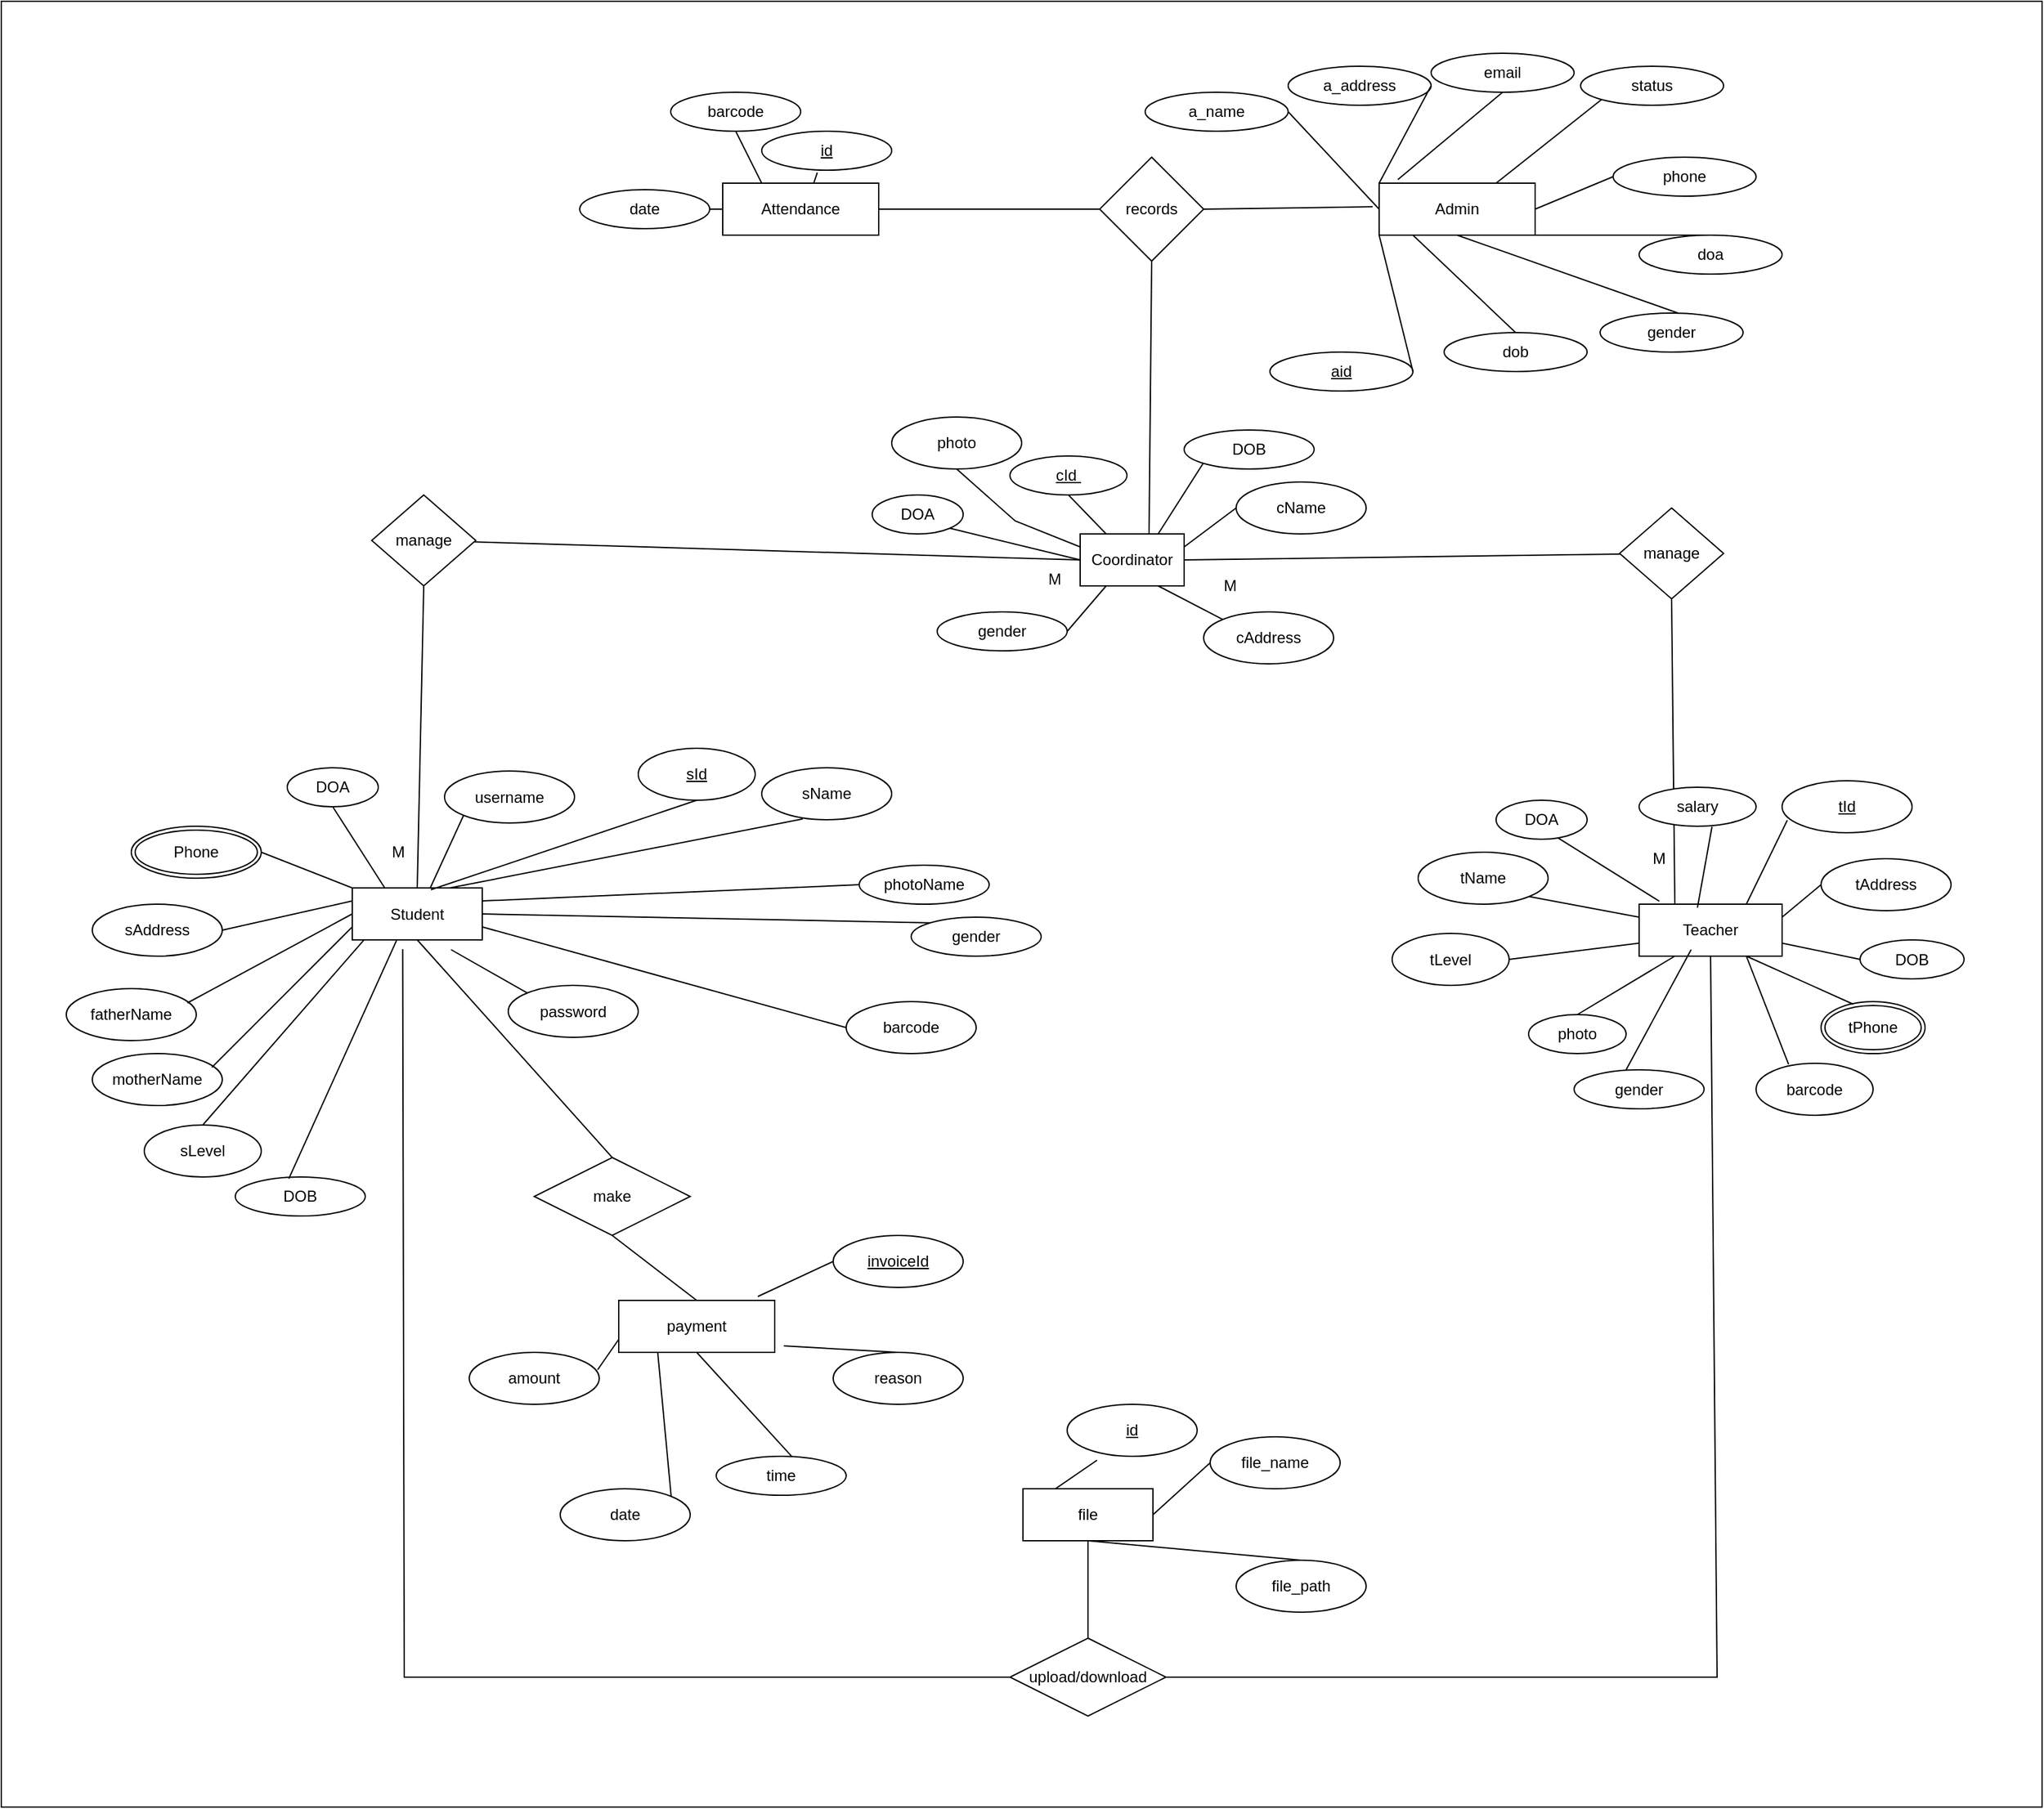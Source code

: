 <mxfile version="21.5.2" type="github">
  <diagram name="Page-1" id="hAlJngUBa7kM_mFyclKJ">
    <mxGraphModel dx="4786" dy="2321" grid="1" gridSize="10" guides="1" tooltips="1" connect="1" arrows="1" fold="1" page="1" pageScale="1" pageWidth="1100" pageHeight="850" background="none" math="0" shadow="0">
      <root>
        <mxCell id="0" />
        <mxCell id="1" parent="0" />
        <mxCell id="VUSYCjMPmjfd8Lv4AJKV-1" value="" style="rounded=0;whiteSpace=wrap;html=1;" vertex="1" parent="1">
          <mxGeometry x="-500" y="-610" width="1570" height="1390" as="geometry" />
        </mxCell>
        <mxCell id="o7_JFFVW9iKN1w1vzZS_-1" value="Student" style="whiteSpace=wrap;html=1;align=center;" parent="1" vertex="1">
          <mxGeometry x="-230" y="72.5" width="100" height="40" as="geometry" />
        </mxCell>
        <mxCell id="o7_JFFVW9iKN1w1vzZS_-2" value="Teacher" style="whiteSpace=wrap;html=1;align=center;" parent="1" vertex="1">
          <mxGeometry x="760" y="85" width="110" height="40" as="geometry" />
        </mxCell>
        <mxCell id="o7_JFFVW9iKN1w1vzZS_-4" value="sId&lt;br&gt;" style="ellipse;whiteSpace=wrap;html=1;align=center;fontStyle=4;" parent="1" vertex="1">
          <mxGeometry x="-10" y="-35" width="90" height="40" as="geometry" />
        </mxCell>
        <mxCell id="o7_JFFVW9iKN1w1vzZS_-5" value="sName&lt;br&gt;" style="ellipse;whiteSpace=wrap;html=1;align=center;" parent="1" vertex="1">
          <mxGeometry x="85" y="-20" width="100" height="40" as="geometry" />
        </mxCell>
        <mxCell id="o7_JFFVW9iKN1w1vzZS_-6" value="tId&lt;br&gt;" style="ellipse;whiteSpace=wrap;html=1;align=center;fontStyle=4;" parent="1" vertex="1">
          <mxGeometry x="870" y="-10" width="100" height="40" as="geometry" />
        </mxCell>
        <mxCell id="gUFp7VbEcEFtTq1YbiBC-1" value="tName&lt;br&gt;" style="ellipse;whiteSpace=wrap;html=1;align=center;" parent="1" vertex="1">
          <mxGeometry x="590" y="45" width="100" height="40" as="geometry" />
        </mxCell>
        <mxCell id="gUFp7VbEcEFtTq1YbiBC-4" value="Phone&lt;br&gt;" style="ellipse;shape=doubleEllipse;margin=3;whiteSpace=wrap;html=1;align=center;" parent="1" vertex="1">
          <mxGeometry x="-400" y="25" width="100" height="40" as="geometry" />
        </mxCell>
        <mxCell id="gUFp7VbEcEFtTq1YbiBC-5" value="tPhone&lt;br&gt;" style="ellipse;shape=doubleEllipse;margin=3;whiteSpace=wrap;html=1;align=center;" parent="1" vertex="1">
          <mxGeometry x="900" y="160" width="80" height="40" as="geometry" />
        </mxCell>
        <mxCell id="gUFp7VbEcEFtTq1YbiBC-6" value="motherName&lt;br&gt;" style="ellipse;whiteSpace=wrap;html=1;align=center;" parent="1" vertex="1">
          <mxGeometry x="-430" y="200" width="100" height="40" as="geometry" />
        </mxCell>
        <mxCell id="gUFp7VbEcEFtTq1YbiBC-7" value="fatherName&lt;br&gt;" style="ellipse;whiteSpace=wrap;html=1;align=center;" parent="1" vertex="1">
          <mxGeometry x="-450" y="150" width="100" height="40" as="geometry" />
        </mxCell>
        <mxCell id="gUFp7VbEcEFtTq1YbiBC-8" value="DOB&lt;br&gt;" style="ellipse;whiteSpace=wrap;html=1;align=center;" parent="1" vertex="1">
          <mxGeometry x="-320" y="295" width="100" height="30" as="geometry" />
        </mxCell>
        <mxCell id="gUFp7VbEcEFtTq1YbiBC-9" value="gender&lt;br&gt;" style="ellipse;whiteSpace=wrap;html=1;align=center;" parent="1" vertex="1">
          <mxGeometry x="200" y="95" width="100" height="30" as="geometry" />
        </mxCell>
        <mxCell id="gUFp7VbEcEFtTq1YbiBC-10" value="photoName&lt;br&gt;" style="ellipse;whiteSpace=wrap;html=1;align=center;" parent="1" vertex="1">
          <mxGeometry x="160" y="55" width="100" height="30" as="geometry" />
        </mxCell>
        <mxCell id="gUFp7VbEcEFtTq1YbiBC-11" value="photo" style="ellipse;whiteSpace=wrap;html=1;align=center;" parent="1" vertex="1">
          <mxGeometry x="675" y="170" width="75" height="30" as="geometry" />
        </mxCell>
        <mxCell id="MCZeEbuH2kYDmaIEnr_8-6" value="" style="endArrow=none;html=1;rounded=0;entryX=0.316;entryY=0.985;entryDx=0;entryDy=0;entryPerimeter=0;exitX=0.75;exitY=0;exitDx=0;exitDy=0;" parent="1" source="o7_JFFVW9iKN1w1vzZS_-1" target="o7_JFFVW9iKN1w1vzZS_-5" edge="1">
          <mxGeometry width="50" height="50" relative="1" as="geometry">
            <mxPoint x="110" y="90" as="sourcePoint" />
            <mxPoint x="160" y="40" as="targetPoint" />
          </mxGeometry>
        </mxCell>
        <mxCell id="MCZeEbuH2kYDmaIEnr_8-7" value="" style="endArrow=none;html=1;rounded=0;entryX=0.5;entryY=1;entryDx=0;entryDy=0;exitX=0.605;exitY=0.035;exitDx=0;exitDy=0;exitPerimeter=0;" parent="1" source="o7_JFFVW9iKN1w1vzZS_-1" target="o7_JFFVW9iKN1w1vzZS_-4" edge="1">
          <mxGeometry width="50" height="50" relative="1" as="geometry">
            <mxPoint x="90" y="90" as="sourcePoint" />
            <mxPoint x="140" y="40" as="targetPoint" />
          </mxGeometry>
        </mxCell>
        <mxCell id="MCZeEbuH2kYDmaIEnr_8-8" value="" style="endArrow=none;html=1;rounded=0;exitX=0;exitY=0.5;exitDx=0;exitDy=0;entryX=1;entryY=0.25;entryDx=0;entryDy=0;" parent="1" source="gUFp7VbEcEFtTq1YbiBC-10" target="o7_JFFVW9iKN1w1vzZS_-1" edge="1">
          <mxGeometry width="50" height="50" relative="1" as="geometry">
            <mxPoint x="50" y="180" as="sourcePoint" />
            <mxPoint x="100" y="130" as="targetPoint" />
          </mxGeometry>
        </mxCell>
        <mxCell id="MCZeEbuH2kYDmaIEnr_8-9" value="" style="endArrow=none;html=1;rounded=0;entryX=1;entryY=0.5;entryDx=0;entryDy=0;exitX=0;exitY=0;exitDx=0;exitDy=0;" parent="1" source="gUFp7VbEcEFtTq1YbiBC-9" target="o7_JFFVW9iKN1w1vzZS_-1" edge="1">
          <mxGeometry width="50" height="50" relative="1" as="geometry">
            <mxPoint x="90" y="210" as="sourcePoint" />
            <mxPoint x="140" y="160" as="targetPoint" />
          </mxGeometry>
        </mxCell>
        <mxCell id="MCZeEbuH2kYDmaIEnr_8-12" value="" style="endArrow=none;html=1;rounded=0;entryX=0.34;entryY=1.015;entryDx=0;entryDy=0;entryPerimeter=0;exitX=0.412;exitY=0.043;exitDx=0;exitDy=0;exitPerimeter=0;" parent="1" source="gUFp7VbEcEFtTq1YbiBC-8" target="o7_JFFVW9iKN1w1vzZS_-1" edge="1">
          <mxGeometry width="50" height="50" relative="1" as="geometry">
            <mxPoint y="190" as="sourcePoint" />
            <mxPoint x="50" y="140" as="targetPoint" />
          </mxGeometry>
        </mxCell>
        <mxCell id="MCZeEbuH2kYDmaIEnr_8-13" value="" style="endArrow=none;html=1;rounded=0;exitX=0.92;exitY=0.265;exitDx=0;exitDy=0;exitPerimeter=0;entryX=0;entryY=0.75;entryDx=0;entryDy=0;" parent="1" source="gUFp7VbEcEFtTq1YbiBC-6" target="o7_JFFVW9iKN1w1vzZS_-1" edge="1">
          <mxGeometry width="50" height="50" relative="1" as="geometry">
            <mxPoint y="160" as="sourcePoint" />
            <mxPoint x="50" y="110" as="targetPoint" />
          </mxGeometry>
        </mxCell>
        <mxCell id="MCZeEbuH2kYDmaIEnr_8-14" value="" style="endArrow=none;html=1;rounded=0;exitX=0.932;exitY=0.275;exitDx=0;exitDy=0;exitPerimeter=0;entryX=0;entryY=0.5;entryDx=0;entryDy=0;" parent="1" source="gUFp7VbEcEFtTq1YbiBC-7" target="o7_JFFVW9iKN1w1vzZS_-1" edge="1">
          <mxGeometry width="50" height="50" relative="1" as="geometry">
            <mxPoint x="-10" y="110" as="sourcePoint" />
            <mxPoint x="50" y="100" as="targetPoint" />
          </mxGeometry>
        </mxCell>
        <mxCell id="MCZeEbuH2kYDmaIEnr_8-15" value="" style="endArrow=none;html=1;rounded=0;entryX=0;entryY=0.25;entryDx=0;entryDy=0;exitX=1;exitY=0.5;exitDx=0;exitDy=0;entryPerimeter=0;" parent="1" source="l1WpKVphc8fHuQYczQ_G-2" target="o7_JFFVW9iKN1w1vzZS_-1" edge="1">
          <mxGeometry width="50" height="50" relative="1" as="geometry">
            <mxPoint x="-210" y="105" as="sourcePoint" />
            <mxPoint x="40" as="targetPoint" />
          </mxGeometry>
        </mxCell>
        <mxCell id="MCZeEbuH2kYDmaIEnr_8-16" value="" style="endArrow=none;html=1;rounded=0;exitX=0;exitY=0;exitDx=0;exitDy=0;entryX=1;entryY=0.5;entryDx=0;entryDy=0;" parent="1" source="o7_JFFVW9iKN1w1vzZS_-1" target="gUFp7VbEcEFtTq1YbiBC-4" edge="1">
          <mxGeometry width="50" height="50" relative="1" as="geometry">
            <mxPoint x="-50" y="70" as="sourcePoint" />
            <mxPoint y="20" as="targetPoint" />
          </mxGeometry>
        </mxCell>
        <mxCell id="MCZeEbuH2kYDmaIEnr_8-18" value="DOB&lt;br&gt;" style="ellipse;whiteSpace=wrap;html=1;align=center;" parent="1" vertex="1">
          <mxGeometry x="930" y="112.5" width="80" height="30" as="geometry" />
        </mxCell>
        <mxCell id="MCZeEbuH2kYDmaIEnr_8-19" value="gender&lt;br&gt;" style="ellipse;whiteSpace=wrap;html=1;align=center;" parent="1" vertex="1">
          <mxGeometry x="710" y="212.5" width="100" height="30" as="geometry" />
        </mxCell>
        <mxCell id="MCZeEbuH2kYDmaIEnr_8-20" value="Coordinator" style="whiteSpace=wrap;html=1;align=center;" parent="1" vertex="1">
          <mxGeometry x="330" y="-200" width="80" height="40" as="geometry" />
        </mxCell>
        <mxCell id="MCZeEbuH2kYDmaIEnr_8-21" value="" style="endArrow=none;html=1;rounded=0;startArrow=none;" parent="1" source="MCZeEbuH2kYDmaIEnr_8-23" edge="1">
          <mxGeometry width="50" height="50" relative="1" as="geometry">
            <mxPoint x="90" y="-180" as="sourcePoint" />
            <mxPoint x="330" y="-180" as="targetPoint" />
          </mxGeometry>
        </mxCell>
        <mxCell id="MCZeEbuH2kYDmaIEnr_8-24" value="" style="endArrow=none;html=1;rounded=0;entryX=0.5;entryY=1;entryDx=0;entryDy=0;exitX=0.5;exitY=0;exitDx=0;exitDy=0;" parent="1" source="o7_JFFVW9iKN1w1vzZS_-1" target="MCZeEbuH2kYDmaIEnr_8-23" edge="1">
          <mxGeometry width="50" height="50" relative="1" as="geometry">
            <mxPoint x="70" y="-100" as="sourcePoint" />
            <mxPoint x="90" y="-180" as="targetPoint" />
          </mxGeometry>
        </mxCell>
        <mxCell id="MCZeEbuH2kYDmaIEnr_8-25" value="M" style="text;html=1;align=center;verticalAlign=middle;resizable=0;points=[];autosize=1;strokeColor=none;fillColor=none;" parent="1" vertex="1">
          <mxGeometry x="295" y="-180" width="30" height="30" as="geometry" />
        </mxCell>
        <mxCell id="MCZeEbuH2kYDmaIEnr_8-26" value="M" style="text;html=1;align=center;verticalAlign=middle;resizable=0;points=[];autosize=1;strokeColor=none;fillColor=none;" parent="1" vertex="1">
          <mxGeometry x="-210" y="30" width="30" height="30" as="geometry" />
        </mxCell>
        <mxCell id="MCZeEbuH2kYDmaIEnr_8-23" value="manage" style="rhombus;whiteSpace=wrap;html=1;" parent="1" vertex="1">
          <mxGeometry x="-215" y="-230" width="80" height="70" as="geometry" />
        </mxCell>
        <mxCell id="MCZeEbuH2kYDmaIEnr_8-34" value="" style="endArrow=none;html=1;rounded=0;exitX=0.25;exitY=0;exitDx=0;exitDy=0;entryX=0.5;entryY=1;entryDx=0;entryDy=0;" parent="1" source="o7_JFFVW9iKN1w1vzZS_-2" target="MCZeEbuH2kYDmaIEnr_8-35" edge="1">
          <mxGeometry width="50" height="50" relative="1" as="geometry">
            <mxPoint x="790" y="100" as="sourcePoint" />
            <mxPoint x="670" y="-180" as="targetPoint" />
          </mxGeometry>
        </mxCell>
        <mxCell id="MCZeEbuH2kYDmaIEnr_8-36" value="" style="endArrow=none;html=1;rounded=0;exitX=1;exitY=0.5;exitDx=0;exitDy=0;" parent="1" source="MCZeEbuH2kYDmaIEnr_8-20" target="MCZeEbuH2kYDmaIEnr_8-35" edge="1">
          <mxGeometry width="50" height="50" relative="1" as="geometry">
            <mxPoint x="410" y="-180" as="sourcePoint" />
            <mxPoint x="660" y="-180" as="targetPoint" />
          </mxGeometry>
        </mxCell>
        <mxCell id="MCZeEbuH2kYDmaIEnr_8-35" value="manage" style="rhombus;whiteSpace=wrap;html=1;" parent="1" vertex="1">
          <mxGeometry x="745" y="-220" width="80" height="70" as="geometry" />
        </mxCell>
        <mxCell id="MCZeEbuH2kYDmaIEnr_8-37" value="M" style="text;html=1;align=center;verticalAlign=middle;resizable=0;points=[];autosize=1;strokeColor=none;fillColor=none;" parent="1" vertex="1">
          <mxGeometry x="430" y="-175" width="30" height="30" as="geometry" />
        </mxCell>
        <mxCell id="MCZeEbuH2kYDmaIEnr_8-38" value="M" style="text;html=1;align=center;verticalAlign=middle;resizable=0;points=[];autosize=1;strokeColor=none;fillColor=none;" parent="1" vertex="1">
          <mxGeometry x="760" y="35" width="30" height="30" as="geometry" />
        </mxCell>
        <mxCell id="MCZeEbuH2kYDmaIEnr_8-49" value="DOA&lt;br&gt;" style="ellipse;whiteSpace=wrap;html=1;" parent="1" vertex="1">
          <mxGeometry x="-280" y="-20" width="70" height="30" as="geometry" />
        </mxCell>
        <mxCell id="MCZeEbuH2kYDmaIEnr_8-51" value="DOA&lt;br&gt;" style="ellipse;whiteSpace=wrap;html=1;direction=south;" parent="1" vertex="1">
          <mxGeometry x="650" y="5" width="70" height="30" as="geometry" />
        </mxCell>
        <mxCell id="MCZeEbuH2kYDmaIEnr_8-52" value="salary&lt;br&gt;" style="ellipse;whiteSpace=wrap;html=1;" parent="1" vertex="1">
          <mxGeometry x="760" y="-5" width="90" height="30" as="geometry" />
        </mxCell>
        <mxCell id="MCZeEbuH2kYDmaIEnr_8-58" value="" style="endArrow=none;html=1;rounded=0;exitX=0.25;exitY=0;exitDx=0;exitDy=0;entryX=0.5;entryY=1;entryDx=0;entryDy=0;" parent="1" source="o7_JFFVW9iKN1w1vzZS_-1" target="MCZeEbuH2kYDmaIEnr_8-49" edge="1">
          <mxGeometry width="50" height="50" relative="1" as="geometry">
            <mxPoint y="100" as="sourcePoint" />
            <mxPoint x="50" y="50" as="targetPoint" />
          </mxGeometry>
        </mxCell>
        <mxCell id="MCZeEbuH2kYDmaIEnr_8-59" value="" style="endArrow=none;html=1;rounded=0;exitX=0.142;exitY=-0.056;exitDx=0;exitDy=0;entryX=0.962;entryY=0.324;entryDx=0;entryDy=0;entryPerimeter=0;exitPerimeter=0;" parent="1" source="o7_JFFVW9iKN1w1vzZS_-2" target="MCZeEbuH2kYDmaIEnr_8-51" edge="1">
          <mxGeometry width="50" height="50" relative="1" as="geometry">
            <mxPoint x="620" y="102.5" as="sourcePoint" />
            <mxPoint x="680" y="57.5" as="targetPoint" />
          </mxGeometry>
        </mxCell>
        <mxCell id="MCZeEbuH2kYDmaIEnr_8-60" value="" style="endArrow=none;html=1;rounded=0;entryX=1;entryY=1;entryDx=0;entryDy=0;exitX=0;exitY=0.25;exitDx=0;exitDy=0;" parent="1" source="o7_JFFVW9iKN1w1vzZS_-2" target="gUFp7VbEcEFtTq1YbiBC-1" edge="1">
          <mxGeometry width="50" height="50" relative="1" as="geometry">
            <mxPoint x="740" y="105" as="sourcePoint" />
            <mxPoint x="600" y="92.5" as="targetPoint" />
          </mxGeometry>
        </mxCell>
        <mxCell id="MCZeEbuH2kYDmaIEnr_8-61" value="" style="endArrow=none;html=1;rounded=0;entryX=0.25;entryY=1;entryDx=0;entryDy=0;exitX=0.5;exitY=0;exitDx=0;exitDy=0;" parent="1" source="gUFp7VbEcEFtTq1YbiBC-11" target="o7_JFFVW9iKN1w1vzZS_-2" edge="1">
          <mxGeometry width="50" height="50" relative="1" as="geometry">
            <mxPoint x="660" y="187.5" as="sourcePoint" />
            <mxPoint x="710" y="137.5" as="targetPoint" />
          </mxGeometry>
        </mxCell>
        <mxCell id="MCZeEbuH2kYDmaIEnr_8-62" value="" style="endArrow=none;html=1;rounded=0;exitX=0.4;exitY=0;exitDx=0;exitDy=0;exitPerimeter=0;entryX=0.364;entryY=0.875;entryDx=0;entryDy=0;entryPerimeter=0;" parent="1" source="MCZeEbuH2kYDmaIEnr_8-19" target="o7_JFFVW9iKN1w1vzZS_-2" edge="1">
          <mxGeometry width="50" height="50" relative="1" as="geometry">
            <mxPoint x="670" y="197.5" as="sourcePoint" />
            <mxPoint x="724" y="147.5" as="targetPoint" />
          </mxGeometry>
        </mxCell>
        <mxCell id="MCZeEbuH2kYDmaIEnr_8-63" value="" style="endArrow=none;html=1;rounded=0;exitX=0.31;exitY=0.05;exitDx=0;exitDy=0;exitPerimeter=0;entryX=0.75;entryY=1;entryDx=0;entryDy=0;" parent="1" source="gUFp7VbEcEFtTq1YbiBC-5" target="o7_JFFVW9iKN1w1vzZS_-2" edge="1">
          <mxGeometry width="50" height="50" relative="1" as="geometry">
            <mxPoint x="700" y="197.5" as="sourcePoint" />
            <mxPoint x="750" y="147.5" as="targetPoint" />
          </mxGeometry>
        </mxCell>
        <mxCell id="MCZeEbuH2kYDmaIEnr_8-64" value="" style="endArrow=none;html=1;rounded=0;exitX=0;exitY=0.5;exitDx=0;exitDy=0;entryX=1;entryY=0.75;entryDx=0;entryDy=0;" parent="1" source="MCZeEbuH2kYDmaIEnr_8-18" target="o7_JFFVW9iKN1w1vzZS_-2" edge="1">
          <mxGeometry width="50" height="50" relative="1" as="geometry">
            <mxPoint x="720" y="182.5" as="sourcePoint" />
            <mxPoint x="770" y="132.5" as="targetPoint" />
          </mxGeometry>
        </mxCell>
        <mxCell id="MCZeEbuH2kYDmaIEnr_8-65" value="" style="endArrow=none;html=1;rounded=0;exitX=0.408;exitY=0.067;exitDx=0;exitDy=0;exitPerimeter=0;entryX=0.623;entryY=1.013;entryDx=0;entryDy=0;entryPerimeter=0;" parent="1" source="o7_JFFVW9iKN1w1vzZS_-2" target="MCZeEbuH2kYDmaIEnr_8-52" edge="1">
          <mxGeometry width="50" height="50" relative="1" as="geometry">
            <mxPoint x="705" y="92.5" as="sourcePoint" />
            <mxPoint x="755" y="42.5" as="targetPoint" />
          </mxGeometry>
        </mxCell>
        <mxCell id="MCZeEbuH2kYDmaIEnr_8-66" value="" style="endArrow=none;html=1;rounded=0;entryX=0.04;entryY=0.76;entryDx=0;entryDy=0;exitX=0.75;exitY=0;exitDx=0;exitDy=0;entryPerimeter=0;" parent="1" source="o7_JFFVW9iKN1w1vzZS_-2" target="o7_JFFVW9iKN1w1vzZS_-6" edge="1">
          <mxGeometry width="50" height="50" relative="1" as="geometry">
            <mxPoint x="750" y="107.5" as="sourcePoint" />
            <mxPoint x="800" y="57.5" as="targetPoint" />
          </mxGeometry>
        </mxCell>
        <mxCell id="MCZeEbuH2kYDmaIEnr_8-68" value="" style="endArrow=none;html=1;rounded=0;entryX=0;entryY=0.5;entryDx=0;entryDy=0;exitX=1;exitY=0.25;exitDx=0;exitDy=0;" parent="1" source="o7_JFFVW9iKN1w1vzZS_-2" target="l1WpKVphc8fHuQYczQ_G-1" edge="1">
          <mxGeometry width="50" height="50" relative="1" as="geometry">
            <mxPoint x="770" y="127.5" as="sourcePoint" />
            <mxPoint x="820" y="115" as="targetPoint" />
          </mxGeometry>
        </mxCell>
        <mxCell id="Ei1K3c7gN9c_TIly_VJW-3" value="&lt;u&gt;cId&amp;nbsp;&lt;/u&gt;" style="ellipse;whiteSpace=wrap;html=1;" parent="1" vertex="1">
          <mxGeometry x="276" y="-260" width="90" height="30" as="geometry" />
        </mxCell>
        <mxCell id="1-d6Fu5MJaZz8OH5cvos-2" value="make" style="shape=rhombus;perimeter=rhombusPerimeter;whiteSpace=wrap;html=1;align=center;" parent="1" vertex="1">
          <mxGeometry x="-90" y="280" width="120" height="60" as="geometry" />
        </mxCell>
        <mxCell id="1-d6Fu5MJaZz8OH5cvos-4" value="" style="endArrow=none;html=1;rounded=0;entryX=0.5;entryY=0;entryDx=0;entryDy=0;exitX=0.5;exitY=1;exitDx=0;exitDy=0;" parent="1" source="o7_JFFVW9iKN1w1vzZS_-1" target="1-d6Fu5MJaZz8OH5cvos-2" edge="1">
          <mxGeometry relative="1" as="geometry">
            <mxPoint x="160" y="250" as="sourcePoint" />
            <mxPoint x="320" y="250" as="targetPoint" />
          </mxGeometry>
        </mxCell>
        <mxCell id="1-d6Fu5MJaZz8OH5cvos-5" value="" style="endArrow=none;html=1;rounded=0;exitX=0.5;exitY=1;exitDx=0;exitDy=0;entryX=0.5;entryY=0;entryDx=0;entryDy=0;" parent="1" source="1-d6Fu5MJaZz8OH5cvos-2" target="XWec7LVvSGvu0YzP4a_5-7" edge="1">
          <mxGeometry relative="1" as="geometry">
            <mxPoint x="280" y="450" as="sourcePoint" />
            <mxPoint x="250" y="580" as="targetPoint" />
          </mxGeometry>
        </mxCell>
        <mxCell id="1-d6Fu5MJaZz8OH5cvos-6" value="amount&lt;br&gt;" style="ellipse;whiteSpace=wrap;html=1;align=center;" parent="1" vertex="1">
          <mxGeometry x="-140" y="430" width="100" height="40" as="geometry" />
        </mxCell>
        <mxCell id="1-d6Fu5MJaZz8OH5cvos-7" value="invoiceId&lt;br&gt;" style="ellipse;whiteSpace=wrap;html=1;align=center;fontStyle=4;" parent="1" vertex="1">
          <mxGeometry x="140" y="340" width="100" height="40" as="geometry" />
        </mxCell>
        <mxCell id="1-d6Fu5MJaZz8OH5cvos-8" value="date&lt;br&gt;" style="ellipse;whiteSpace=wrap;html=1;align=center;" parent="1" vertex="1">
          <mxGeometry x="-70" y="535" width="100" height="40" as="geometry" />
        </mxCell>
        <mxCell id="1-d6Fu5MJaZz8OH5cvos-9" value="time&lt;br&gt;" style="ellipse;whiteSpace=wrap;html=1;align=center;" parent="1" vertex="1">
          <mxGeometry x="50" y="510" width="100" height="30" as="geometry" />
        </mxCell>
        <mxCell id="9f_DpSQsWtOs5JTPL-0A-1" value="cName" style="ellipse;whiteSpace=wrap;html=1;align=center;" parent="1" vertex="1">
          <mxGeometry x="450" y="-240" width="100" height="40" as="geometry" />
        </mxCell>
        <mxCell id="9f_DpSQsWtOs5JTPL-0A-2" value="cAddress&lt;br&gt;" style="ellipse;whiteSpace=wrap;html=1;align=center;" parent="1" vertex="1">
          <mxGeometry x="425" y="-140" width="100" height="40" as="geometry" />
        </mxCell>
        <mxCell id="9f_DpSQsWtOs5JTPL-0A-3" value="photo&lt;br&gt;" style="ellipse;whiteSpace=wrap;html=1;align=center;" parent="1" vertex="1">
          <mxGeometry x="185" y="-290" width="100" height="40" as="geometry" />
        </mxCell>
        <mxCell id="9f_DpSQsWtOs5JTPL-0A-4" value="gender&lt;br&gt;" style="ellipse;whiteSpace=wrap;html=1;align=center;" parent="1" vertex="1">
          <mxGeometry x="220" y="-140" width="100" height="30" as="geometry" />
        </mxCell>
        <mxCell id="9f_DpSQsWtOs5JTPL-0A-5" value="reason&lt;br&gt;" style="ellipse;whiteSpace=wrap;html=1;align=center;" parent="1" vertex="1">
          <mxGeometry x="140" y="430" width="100" height="40" as="geometry" />
        </mxCell>
        <mxCell id="9f_DpSQsWtOs5JTPL-0A-6" value="DOB&lt;br&gt;" style="ellipse;whiteSpace=wrap;html=1;align=center;" parent="1" vertex="1">
          <mxGeometry x="410" y="-280" width="100" height="30" as="geometry" />
        </mxCell>
        <mxCell id="9f_DpSQsWtOs5JTPL-0A-7" value="DOA&lt;br&gt;" style="ellipse;whiteSpace=wrap;html=1;" parent="1" vertex="1">
          <mxGeometry x="170" y="-230" width="70" height="30" as="geometry" />
        </mxCell>
        <mxCell id="XWec7LVvSGvu0YzP4a_5-1" value="sLevel" style="ellipse;whiteSpace=wrap;html=1;align=center;" parent="1" vertex="1">
          <mxGeometry x="-390" y="255" width="90" height="40" as="geometry" />
        </mxCell>
        <mxCell id="XWec7LVvSGvu0YzP4a_5-4" value="tLevel&lt;br&gt;" style="ellipse;whiteSpace=wrap;html=1;align=center;" parent="1" vertex="1">
          <mxGeometry x="570" y="107.5" width="90" height="40" as="geometry" />
        </mxCell>
        <mxCell id="XWec7LVvSGvu0YzP4a_5-5" value="" style="endArrow=none;html=1;rounded=0;exitX=1;exitY=0.5;exitDx=0;exitDy=0;entryX=0;entryY=0.75;entryDx=0;entryDy=0;" parent="1" source="XWec7LVvSGvu0YzP4a_5-4" target="o7_JFFVW9iKN1w1vzZS_-2" edge="1">
          <mxGeometry width="50" height="50" relative="1" as="geometry">
            <mxPoint x="610" y="187.5" as="sourcePoint" />
            <mxPoint x="690" y="140" as="targetPoint" />
          </mxGeometry>
        </mxCell>
        <mxCell id="XWec7LVvSGvu0YzP4a_5-6" value="" style="endArrow=none;html=1;rounded=0;entryX=0.092;entryY=0.995;entryDx=0;entryDy=0;entryPerimeter=0;exitX=0.5;exitY=0;exitDx=0;exitDy=0;" parent="1" source="XWec7LVvSGvu0YzP4a_5-1" target="o7_JFFVW9iKN1w1vzZS_-1" edge="1">
          <mxGeometry width="50" height="50" relative="1" as="geometry">
            <mxPoint y="195" as="sourcePoint" />
            <mxPoint x="50" y="145" as="targetPoint" />
          </mxGeometry>
        </mxCell>
        <mxCell id="XWec7LVvSGvu0YzP4a_5-7" value="payment" style="rounded=0;whiteSpace=wrap;html=1;" parent="1" vertex="1">
          <mxGeometry x="-25" y="390" width="120" height="40" as="geometry" />
        </mxCell>
        <mxCell id="XWec7LVvSGvu0YzP4a_5-8" value="" style="endArrow=none;html=1;rounded=0;entryX=0.892;entryY=-0.075;entryDx=0;entryDy=0;exitX=0;exitY=0.5;exitDx=0;exitDy=0;entryPerimeter=0;" parent="1" source="1-d6Fu5MJaZz8OH5cvos-7" target="XWec7LVvSGvu0YzP4a_5-7" edge="1">
          <mxGeometry width="50" height="50" relative="1" as="geometry">
            <mxPoint x="25" y="540" as="sourcePoint" />
            <mxPoint x="75" y="490" as="targetPoint" />
          </mxGeometry>
        </mxCell>
        <mxCell id="XWec7LVvSGvu0YzP4a_5-9" value="" style="endArrow=none;html=1;rounded=0;entryX=1.058;entryY=0.875;entryDx=0;entryDy=0;entryPerimeter=0;exitX=0.5;exitY=0;exitDx=0;exitDy=0;" parent="1" source="9f_DpSQsWtOs5JTPL-0A-5" target="XWec7LVvSGvu0YzP4a_5-7" edge="1">
          <mxGeometry width="50" height="50" relative="1" as="geometry">
            <mxPoint x="135" y="640" as="sourcePoint" />
            <mxPoint x="220" y="600" as="targetPoint" />
          </mxGeometry>
        </mxCell>
        <mxCell id="XWec7LVvSGvu0YzP4a_5-10" value="" style="endArrow=none;html=1;rounded=0;entryX=0.5;entryY=1;entryDx=0;entryDy=0;exitX=0.584;exitY=0.015;exitDx=0;exitDy=0;exitPerimeter=0;" parent="1" source="1-d6Fu5MJaZz8OH5cvos-9" target="XWec7LVvSGvu0YzP4a_5-7" edge="1">
          <mxGeometry width="50" height="50" relative="1" as="geometry">
            <mxPoint x="35" y="650" as="sourcePoint" />
            <mxPoint x="85" y="600" as="targetPoint" />
          </mxGeometry>
        </mxCell>
        <mxCell id="XWec7LVvSGvu0YzP4a_5-11" value="" style="endArrow=none;html=1;rounded=0;entryX=0;entryY=0.75;entryDx=0;entryDy=0;exitX=0.988;exitY=0.335;exitDx=0;exitDy=0;exitPerimeter=0;" parent="1" source="1-d6Fu5MJaZz8OH5cvos-6" target="XWec7LVvSGvu0YzP4a_5-7" edge="1">
          <mxGeometry width="50" height="50" relative="1" as="geometry">
            <mxPoint x="-25" y="570" as="sourcePoint" />
            <mxPoint x="25" y="520" as="targetPoint" />
          </mxGeometry>
        </mxCell>
        <mxCell id="XWec7LVvSGvu0YzP4a_5-12" value="" style="endArrow=none;html=1;rounded=0;entryX=0.25;entryY=1;entryDx=0;entryDy=0;exitX=1;exitY=0;exitDx=0;exitDy=0;" parent="1" source="1-d6Fu5MJaZz8OH5cvos-8" target="XWec7LVvSGvu0YzP4a_5-7" edge="1">
          <mxGeometry width="50" height="50" relative="1" as="geometry">
            <mxPoint x="-45" y="610" as="sourcePoint" />
            <mxPoint x="5" y="560" as="targetPoint" />
          </mxGeometry>
        </mxCell>
        <mxCell id="eqshzNbWuF5Rem4cjN1Z-1" value="barcode" style="ellipse;whiteSpace=wrap;html=1;align=center;" parent="1" vertex="1">
          <mxGeometry x="150" y="160" width="100" height="40" as="geometry" />
        </mxCell>
        <mxCell id="eqshzNbWuF5Rem4cjN1Z-8" value="username&lt;br&gt;" style="ellipse;whiteSpace=wrap;html=1;align=center;" parent="1" vertex="1">
          <mxGeometry x="-159" y="-17.5" width="100" height="40" as="geometry" />
        </mxCell>
        <mxCell id="eqshzNbWuF5Rem4cjN1Z-9" value="password&lt;br&gt;" style="ellipse;whiteSpace=wrap;html=1;align=center;" parent="1" vertex="1">
          <mxGeometry x="-110" y="147.5" width="100" height="40" as="geometry" />
        </mxCell>
        <mxCell id="eCXgP1olibC65oAgb00l-2" value="" style="endArrow=none;html=1;rounded=0;exitX=0.89;exitY=0;exitDx=0;exitDy=0;exitPerimeter=0;entryX=0;entryY=1;entryDx=0;entryDy=0;" parent="1" target="eqshzNbWuF5Rem4cjN1Z-8" edge="1">
          <mxGeometry relative="1" as="geometry">
            <mxPoint x="-170" y="72.5" as="sourcePoint" />
            <mxPoint x="285" y="-28.5" as="targetPoint" />
          </mxGeometry>
        </mxCell>
        <mxCell id="eCXgP1olibC65oAgb00l-3" value="" style="endArrow=none;html=1;rounded=0;exitX=1;exitY=0.5;exitDx=0;exitDy=0;entryX=0;entryY=0;entryDx=0;entryDy=0;" parent="1" target="eqshzNbWuF5Rem4cjN1Z-9" edge="1">
          <mxGeometry relative="1" as="geometry">
            <mxPoint x="-154" y="120" as="sourcePoint" />
            <mxPoint x="305" y="14" as="targetPoint" />
          </mxGeometry>
        </mxCell>
        <mxCell id="eCXgP1olibC65oAgb00l-4" value="upload/download" style="shape=rhombus;perimeter=rhombusPerimeter;whiteSpace=wrap;html=1;align=center;" parent="1" vertex="1">
          <mxGeometry x="276" y="650" width="120" height="60" as="geometry" />
        </mxCell>
        <mxCell id="eCXgP1olibC65oAgb00l-6" value="" style="endArrow=none;html=1;rounded=0;entryX=0.5;entryY=1;entryDx=0;entryDy=0;exitX=0.5;exitY=0;exitDx=0;exitDy=0;" parent="1" source="eCXgP1olibC65oAgb00l-4" target="eCXgP1olibC65oAgb00l-14" edge="1">
          <mxGeometry relative="1" as="geometry">
            <mxPoint x="336" y="720" as="sourcePoint" />
            <mxPoint x="310" y="-860" as="targetPoint" />
          </mxGeometry>
        </mxCell>
        <mxCell id="eCXgP1olibC65oAgb00l-7" value="" style="endArrow=none;html=1;rounded=0;exitX=1;exitY=0.5;exitDx=0;exitDy=0;entryX=0.5;entryY=1;entryDx=0;entryDy=0;" parent="1" source="eCXgP1olibC65oAgb00l-4" target="o7_JFFVW9iKN1w1vzZS_-2" edge="1">
          <mxGeometry relative="1" as="geometry">
            <mxPoint x="460" y="-680.5" as="sourcePoint" />
            <mxPoint x="930" y="210" as="targetPoint" />
            <Array as="points">
              <mxPoint x="820" y="680" />
            </Array>
          </mxGeometry>
        </mxCell>
        <mxCell id="eCXgP1olibC65oAgb00l-9" value="" style="endArrow=none;html=1;rounded=0;exitX=0.388;exitY=1.179;exitDx=0;exitDy=0;entryX=0;entryY=0.5;entryDx=0;entryDy=0;exitPerimeter=0;" parent="1" source="o7_JFFVW9iKN1w1vzZS_-1" target="eCXgP1olibC65oAgb00l-4" edge="1">
          <mxGeometry relative="1" as="geometry">
            <mxPoint x="-50" y="70" as="sourcePoint" />
            <mxPoint x="310" y="-620.5" as="targetPoint" />
            <Array as="points">
              <mxPoint x="-190" y="680" />
            </Array>
          </mxGeometry>
        </mxCell>
        <mxCell id="eCXgP1olibC65oAgb00l-10" value="id&lt;br&gt;" style="ellipse;whiteSpace=wrap;html=1;align=center;fontStyle=4;" parent="1" vertex="1">
          <mxGeometry x="320" y="470" width="100" height="40" as="geometry" />
        </mxCell>
        <mxCell id="eCXgP1olibC65oAgb00l-11" value="file_name" style="ellipse;whiteSpace=wrap;html=1;align=center;" parent="1" vertex="1">
          <mxGeometry x="430" y="495" width="100" height="40" as="geometry" />
        </mxCell>
        <mxCell id="eCXgP1olibC65oAgb00l-14" value="file" style="whiteSpace=wrap;html=1;align=center;" parent="1" vertex="1">
          <mxGeometry x="286" y="535" width="100" height="40" as="geometry" />
        </mxCell>
        <mxCell id="SmM6LJLl4KTtc26-mkWV-9" value="" style="endArrow=none;html=1;rounded=0;entryX=1;entryY=0.5;entryDx=0;entryDy=0;exitX=0;exitY=0.5;exitDx=0;exitDy=0;" parent="1" source="eCXgP1olibC65oAgb00l-11" target="eCXgP1olibC65oAgb00l-14" edge="1">
          <mxGeometry width="50" height="50" relative="1" as="geometry">
            <mxPoint x="540" y="-990" as="sourcePoint" />
            <mxPoint x="480" y="-730" as="targetPoint" />
          </mxGeometry>
        </mxCell>
        <mxCell id="SmM6LJLl4KTtc26-mkWV-10" value="" style="endArrow=none;html=1;rounded=0;exitX=0.25;exitY=0;exitDx=0;exitDy=0;entryX=0.23;entryY=1.075;entryDx=0;entryDy=0;entryPerimeter=0;" parent="1" source="eCXgP1olibC65oAgb00l-14" target="eCXgP1olibC65oAgb00l-10" edge="1">
          <mxGeometry width="50" height="50" relative="1" as="geometry">
            <mxPoint x="155" y="-910" as="sourcePoint" />
            <mxPoint x="200" y="-880" as="targetPoint" />
          </mxGeometry>
        </mxCell>
        <mxCell id="SmM6LJLl4KTtc26-mkWV-18" value="" style="endArrow=none;html=1;rounded=0;entryX=0;entryY=1;entryDx=0;entryDy=0;exitX=0.75;exitY=0;exitDx=0;exitDy=0;" parent="1" source="MCZeEbuH2kYDmaIEnr_8-20" target="9f_DpSQsWtOs5JTPL-0A-6" edge="1">
          <mxGeometry width="50" height="50" relative="1" as="geometry">
            <mxPoint x="390" y="-200" as="sourcePoint" />
            <mxPoint x="440" y="-250" as="targetPoint" />
          </mxGeometry>
        </mxCell>
        <mxCell id="SmM6LJLl4KTtc26-mkWV-19" value="" style="endArrow=none;html=1;rounded=0;exitX=1;exitY=0.5;exitDx=0;exitDy=0;entryX=0.25;entryY=1;entryDx=0;entryDy=0;" parent="1" source="9f_DpSQsWtOs5JTPL-0A-4" target="MCZeEbuH2kYDmaIEnr_8-20" edge="1">
          <mxGeometry width="50" height="50" relative="1" as="geometry">
            <mxPoint x="290" y="-110" as="sourcePoint" />
            <mxPoint x="340" y="-160" as="targetPoint" />
          </mxGeometry>
        </mxCell>
        <mxCell id="SmM6LJLl4KTtc26-mkWV-20" value="" style="endArrow=none;html=1;rounded=0;exitX=0;exitY=0.25;exitDx=0;exitDy=0;entryX=0.5;entryY=1;entryDx=0;entryDy=0;" parent="1" source="MCZeEbuH2kYDmaIEnr_8-20" target="9f_DpSQsWtOs5JTPL-0A-3" edge="1">
          <mxGeometry width="50" height="50" relative="1" as="geometry">
            <mxPoint x="210" y="-210" as="sourcePoint" />
            <mxPoint x="260" y="-260" as="targetPoint" />
            <Array as="points">
              <mxPoint x="280" y="-210" />
            </Array>
          </mxGeometry>
        </mxCell>
        <mxCell id="SmM6LJLl4KTtc26-mkWV-21" value="" style="endArrow=none;html=1;rounded=0;exitX=0;exitY=0.5;exitDx=0;exitDy=0;entryX=1;entryY=1;entryDx=0;entryDy=0;" parent="1" source="MCZeEbuH2kYDmaIEnr_8-20" target="9f_DpSQsWtOs5JTPL-0A-7" edge="1">
          <mxGeometry width="50" height="50" relative="1" as="geometry">
            <mxPoint x="190" y="-160" as="sourcePoint" />
            <mxPoint x="240" y="-210" as="targetPoint" />
          </mxGeometry>
        </mxCell>
        <mxCell id="SmM6LJLl4KTtc26-mkWV-22" value="" style="endArrow=none;html=1;rounded=0;exitX=0.25;exitY=0;exitDx=0;exitDy=0;entryX=0.5;entryY=1;entryDx=0;entryDy=0;" parent="1" source="MCZeEbuH2kYDmaIEnr_8-20" target="Ei1K3c7gN9c_TIly_VJW-3" edge="1">
          <mxGeometry width="50" height="50" relative="1" as="geometry">
            <mxPoint x="280" y="-170" as="sourcePoint" />
            <mxPoint x="330" y="-220" as="targetPoint" />
          </mxGeometry>
        </mxCell>
        <mxCell id="SmM6LJLl4KTtc26-mkWV-24" value="" style="endArrow=none;html=1;rounded=0;entryX=0;entryY=0.5;entryDx=0;entryDy=0;exitX=1;exitY=0.25;exitDx=0;exitDy=0;" parent="1" source="MCZeEbuH2kYDmaIEnr_8-20" target="9f_DpSQsWtOs5JTPL-0A-1" edge="1">
          <mxGeometry width="50" height="50" relative="1" as="geometry">
            <mxPoint x="380" y="-170" as="sourcePoint" />
            <mxPoint x="430" y="-220" as="targetPoint" />
          </mxGeometry>
        </mxCell>
        <mxCell id="SmM6LJLl4KTtc26-mkWV-26" value="" style="endArrow=none;html=1;rounded=0;exitX=0;exitY=0;exitDx=0;exitDy=0;entryX=0.75;entryY=1;entryDx=0;entryDy=0;" parent="1" source="9f_DpSQsWtOs5JTPL-0A-2" target="MCZeEbuH2kYDmaIEnr_8-20" edge="1">
          <mxGeometry width="50" height="50" relative="1" as="geometry">
            <mxPoint x="350" y="-110" as="sourcePoint" />
            <mxPoint x="400" y="-160" as="targetPoint" />
          </mxGeometry>
        </mxCell>
        <mxCell id="SmM6LJLl4KTtc26-mkWV-29" value="" style="endArrow=none;html=1;rounded=0;exitX=1;exitY=0.75;exitDx=0;exitDy=0;entryX=0;entryY=0.5;entryDx=0;entryDy=0;" parent="1" source="o7_JFFVW9iKN1w1vzZS_-1" target="eqshzNbWuF5Rem4cjN1Z-1" edge="1">
          <mxGeometry width="50" height="50" relative="1" as="geometry">
            <mxPoint x="150" y="170" as="sourcePoint" />
            <mxPoint x="200" y="120" as="targetPoint" />
          </mxGeometry>
        </mxCell>
        <mxCell id="SmM6LJLl4KTtc26-mkWV-41" value="barcode" style="ellipse;whiteSpace=wrap;html=1;align=center;" parent="1" vertex="1">
          <mxGeometry x="850" y="207.5" width="90" height="40" as="geometry" />
        </mxCell>
        <mxCell id="SmM6LJLl4KTtc26-mkWV-42" value="" style="endArrow=none;html=1;rounded=0;entryX=0.75;entryY=1;entryDx=0;entryDy=0;exitX=0.278;exitY=0.02;exitDx=0;exitDy=0;exitPerimeter=0;" parent="1" source="SmM6LJLl4KTtc26-mkWV-41" target="o7_JFFVW9iKN1w1vzZS_-2" edge="1">
          <mxGeometry width="50" height="50" relative="1" as="geometry">
            <mxPoint x="700" y="240" as="sourcePoint" />
            <mxPoint x="750" y="190" as="targetPoint" />
          </mxGeometry>
        </mxCell>
        <mxCell id="l1WpKVphc8fHuQYczQ_G-1" value="tAddress" style="ellipse;whiteSpace=wrap;html=1;align=center;" parent="1" vertex="1">
          <mxGeometry x="900" y="50" width="100" height="40" as="geometry" />
        </mxCell>
        <mxCell id="l1WpKVphc8fHuQYczQ_G-2" value="sAddress" style="ellipse;whiteSpace=wrap;html=1;align=center;" parent="1" vertex="1">
          <mxGeometry x="-430" y="85" width="100" height="40" as="geometry" />
        </mxCell>
        <mxCell id="5LKcySGYA36cZ9LOxvE8-3" value="file_path" style="ellipse;whiteSpace=wrap;html=1;align=center;" parent="1" vertex="1">
          <mxGeometry x="450" y="590" width="100" height="40" as="geometry" />
        </mxCell>
        <mxCell id="5LKcySGYA36cZ9LOxvE8-4" value="" style="endArrow=none;html=1;rounded=0;entryX=0.5;entryY=1;entryDx=0;entryDy=0;exitX=0.5;exitY=0;exitDx=0;exitDy=0;" parent="1" source="5LKcySGYA36cZ9LOxvE8-3" target="eCXgP1olibC65oAgb00l-14" edge="1">
          <mxGeometry width="50" height="50" relative="1" as="geometry">
            <mxPoint x="400" y="-1040" as="sourcePoint" />
            <mxPoint x="350" y="-1040" as="targetPoint" />
          </mxGeometry>
        </mxCell>
        <mxCell id="5LKcySGYA36cZ9LOxvE8-11" value="Admin" style="rounded=0;whiteSpace=wrap;html=1;" parent="1" vertex="1">
          <mxGeometry x="560" y="-470" width="120" height="40" as="geometry" />
        </mxCell>
        <mxCell id="5LKcySGYA36cZ9LOxvE8-12" value="a_name" style="ellipse;whiteSpace=wrap;html=1;" parent="1" vertex="1">
          <mxGeometry x="380" y="-540" width="110" height="30" as="geometry" />
        </mxCell>
        <mxCell id="5LKcySGYA36cZ9LOxvE8-13" value="&lt;u&gt;aid&lt;/u&gt;" style="ellipse;whiteSpace=wrap;html=1;" parent="1" vertex="1">
          <mxGeometry x="476" y="-340" width="110" height="30" as="geometry" />
        </mxCell>
        <mxCell id="5LKcySGYA36cZ9LOxvE8-14" value="a_address" style="ellipse;whiteSpace=wrap;html=1;" parent="1" vertex="1">
          <mxGeometry x="490" y="-560" width="110" height="30" as="geometry" />
        </mxCell>
        <mxCell id="5LKcySGYA36cZ9LOxvE8-15" value="gender" style="ellipse;whiteSpace=wrap;html=1;" parent="1" vertex="1">
          <mxGeometry x="730" y="-370" width="110" height="30" as="geometry" />
        </mxCell>
        <mxCell id="5LKcySGYA36cZ9LOxvE8-25" value="status" style="ellipse;whiteSpace=wrap;html=1;" parent="1" vertex="1">
          <mxGeometry x="715" y="-560" width="110" height="30" as="geometry" />
        </mxCell>
        <mxCell id="5LKcySGYA36cZ9LOxvE8-26" value="phone" style="ellipse;whiteSpace=wrap;html=1;" parent="1" vertex="1">
          <mxGeometry x="740" y="-490" width="110" height="30" as="geometry" />
        </mxCell>
        <mxCell id="5LKcySGYA36cZ9LOxvE8-27" value="doa" style="ellipse;whiteSpace=wrap;html=1;" parent="1" vertex="1">
          <mxGeometry x="760" y="-430" width="110" height="30" as="geometry" />
        </mxCell>
        <mxCell id="5LKcySGYA36cZ9LOxvE8-28" value="dob" style="ellipse;whiteSpace=wrap;html=1;" parent="1" vertex="1">
          <mxGeometry x="610" y="-355" width="110" height="30" as="geometry" />
        </mxCell>
        <mxCell id="5LKcySGYA36cZ9LOxvE8-29" value="email" style="ellipse;whiteSpace=wrap;html=1;" parent="1" vertex="1">
          <mxGeometry x="600" y="-570" width="110" height="30" as="geometry" />
        </mxCell>
        <mxCell id="5LKcySGYA36cZ9LOxvE8-39" value="" style="endArrow=none;html=1;rounded=0;exitX=1;exitY=0.5;exitDx=0;exitDy=0;entryX=0;entryY=1;entryDx=0;entryDy=0;" parent="1" source="5LKcySGYA36cZ9LOxvE8-13" target="5LKcySGYA36cZ9LOxvE8-11" edge="1">
          <mxGeometry width="50" height="50" relative="1" as="geometry">
            <mxPoint x="510" y="-410" as="sourcePoint" />
            <mxPoint x="560" y="-460" as="targetPoint" />
          </mxGeometry>
        </mxCell>
        <mxCell id="5LKcySGYA36cZ9LOxvE8-40" value="" style="endArrow=none;html=1;rounded=0;exitX=1;exitY=0.5;exitDx=0;exitDy=0;entryX=0;entryY=0.5;entryDx=0;entryDy=0;" parent="1" source="5LKcySGYA36cZ9LOxvE8-12" target="5LKcySGYA36cZ9LOxvE8-11" edge="1">
          <mxGeometry width="50" height="50" relative="1" as="geometry">
            <mxPoint x="500" y="-395" as="sourcePoint" />
            <mxPoint x="570" y="-440" as="targetPoint" />
          </mxGeometry>
        </mxCell>
        <mxCell id="5LKcySGYA36cZ9LOxvE8-41" value="" style="endArrow=none;html=1;rounded=0;exitX=1;exitY=0.5;exitDx=0;exitDy=0;entryX=0;entryY=0;entryDx=0;entryDy=0;" parent="1" source="5LKcySGYA36cZ9LOxvE8-14" target="5LKcySGYA36cZ9LOxvE8-11" edge="1">
          <mxGeometry width="50" height="50" relative="1" as="geometry">
            <mxPoint x="516" y="-505" as="sourcePoint" />
            <mxPoint x="586" y="-550" as="targetPoint" />
          </mxGeometry>
        </mxCell>
        <mxCell id="5LKcySGYA36cZ9LOxvE8-42" value="" style="endArrow=none;html=1;rounded=0;exitX=0.12;exitY=-0.069;exitDx=0;exitDy=0;entryX=0.5;entryY=1;entryDx=0;entryDy=0;exitPerimeter=0;" parent="1" source="5LKcySGYA36cZ9LOxvE8-11" target="5LKcySGYA36cZ9LOxvE8-29" edge="1">
          <mxGeometry width="50" height="50" relative="1" as="geometry">
            <mxPoint x="515" y="-495" as="sourcePoint" />
            <mxPoint x="585" y="-540" as="targetPoint" />
          </mxGeometry>
        </mxCell>
        <mxCell id="5LKcySGYA36cZ9LOxvE8-43" value="" style="endArrow=none;html=1;rounded=0;exitX=1;exitY=0.5;exitDx=0;exitDy=0;entryX=0;entryY=0.5;entryDx=0;entryDy=0;" parent="1" source="5LKcySGYA36cZ9LOxvE8-11" target="5LKcySGYA36cZ9LOxvE8-26" edge="1">
          <mxGeometry width="50" height="50" relative="1" as="geometry">
            <mxPoint x="615" y="-500" as="sourcePoint" />
            <mxPoint x="685" y="-545" as="targetPoint" />
          </mxGeometry>
        </mxCell>
        <mxCell id="5LKcySGYA36cZ9LOxvE8-44" value="" style="endArrow=none;html=1;rounded=0;exitX=0.75;exitY=0;exitDx=0;exitDy=0;entryX=0;entryY=1;entryDx=0;entryDy=0;" parent="1" source="5LKcySGYA36cZ9LOxvE8-11" target="5LKcySGYA36cZ9LOxvE8-25" edge="1">
          <mxGeometry width="50" height="50" relative="1" as="geometry">
            <mxPoint x="665" y="-445" as="sourcePoint" />
            <mxPoint x="740" y="-475" as="targetPoint" />
          </mxGeometry>
        </mxCell>
        <mxCell id="5LKcySGYA36cZ9LOxvE8-45" value="" style="endArrow=none;html=1;rounded=0;exitX=0.75;exitY=1;exitDx=0;exitDy=0;entryX=0.5;entryY=0;entryDx=0;entryDy=0;" parent="1" source="5LKcySGYA36cZ9LOxvE8-11" edge="1">
          <mxGeometry width="50" height="50" relative="1" as="geometry">
            <mxPoint x="760" y="-455" as="sourcePoint" />
            <mxPoint x="810" y="-430" as="targetPoint" />
          </mxGeometry>
        </mxCell>
        <mxCell id="5LKcySGYA36cZ9LOxvE8-46" value="" style="endArrow=none;html=1;rounded=0;exitX=0.5;exitY=1;exitDx=0;exitDy=0;entryX=0.5;entryY=0;entryDx=0;entryDy=0;" parent="1" source="5LKcySGYA36cZ9LOxvE8-11" edge="1">
          <mxGeometry width="50" height="50" relative="1" as="geometry">
            <mxPoint x="690" y="-405" as="sourcePoint" />
            <mxPoint x="790" y="-370" as="targetPoint" />
          </mxGeometry>
        </mxCell>
        <mxCell id="5LKcySGYA36cZ9LOxvE8-47" value="" style="endArrow=none;html=1;rounded=0;exitX=0.75;exitY=1;exitDx=0;exitDy=0;entryX=0.5;entryY=0;entryDx=0;entryDy=0;" parent="1" target="5LKcySGYA36cZ9LOxvE8-28" edge="1">
          <mxGeometry width="50" height="50" relative="1" as="geometry">
            <mxPoint x="586" y="-430" as="sourcePoint" />
            <mxPoint x="676" y="-400" as="targetPoint" />
          </mxGeometry>
        </mxCell>
        <mxCell id="5LKcySGYA36cZ9LOxvE8-55" value="" style="endArrow=none;html=1;rounded=0;entryX=0;entryY=0.5;entryDx=0;entryDy=0;exitX=1;exitY=0.5;exitDx=0;exitDy=0;" parent="1" source="5LKcySGYA36cZ9LOxvE8-77" target="5LKcySGYA36cZ9LOxvE8-76" edge="1">
          <mxGeometry width="50" height="50" relative="1" as="geometry">
            <mxPoint x="-140" y="-450" as="sourcePoint" />
            <mxPoint x="150" y="-450" as="targetPoint" />
          </mxGeometry>
        </mxCell>
        <mxCell id="5LKcySGYA36cZ9LOxvE8-56" value="&lt;u&gt;id&lt;/u&gt;" style="ellipse;whiteSpace=wrap;html=1;" parent="1" vertex="1">
          <mxGeometry x="85" y="-510" width="100" height="30" as="geometry" />
        </mxCell>
        <mxCell id="5LKcySGYA36cZ9LOxvE8-58" value="barcode" style="ellipse;whiteSpace=wrap;html=1;" parent="1" vertex="1">
          <mxGeometry x="15" y="-540" width="100" height="30" as="geometry" />
        </mxCell>
        <mxCell id="5LKcySGYA36cZ9LOxvE8-59" value="date" style="ellipse;whiteSpace=wrap;html=1;" parent="1" vertex="1">
          <mxGeometry x="-55" y="-465" width="100" height="30" as="geometry" />
        </mxCell>
        <mxCell id="5LKcySGYA36cZ9LOxvE8-60" value="" style="endArrow=none;html=1;rounded=0;exitX=1;exitY=0.5;exitDx=0;exitDy=0;entryX=0;entryY=0.5;entryDx=0;entryDy=0;" parent="1" source="5LKcySGYA36cZ9LOxvE8-59" target="5LKcySGYA36cZ9LOxvE8-77" edge="1">
          <mxGeometry width="50" height="50" relative="1" as="geometry">
            <mxPoint x="65" y="-265" as="sourcePoint" />
            <mxPoint x="96.12" y="-314.68" as="targetPoint" />
          </mxGeometry>
        </mxCell>
        <mxCell id="5LKcySGYA36cZ9LOxvE8-61" value="" style="endArrow=none;html=1;rounded=0;exitX=0.75;exitY=0;exitDx=0;exitDy=0;entryX=0.428;entryY=1.06;entryDx=0;entryDy=0;entryPerimeter=0;" parent="1" target="5LKcySGYA36cZ9LOxvE8-56" edge="1">
          <mxGeometry width="50" height="50" relative="1" as="geometry">
            <mxPoint x="125" y="-470" as="sourcePoint" />
            <mxPoint x="205" y="-500" as="targetPoint" />
          </mxGeometry>
        </mxCell>
        <mxCell id="5LKcySGYA36cZ9LOxvE8-62" value="" style="endArrow=none;html=1;rounded=0;exitX=0.25;exitY=0;exitDx=0;exitDy=0;entryX=0.5;entryY=1;entryDx=0;entryDy=0;" parent="1" source="5LKcySGYA36cZ9LOxvE8-77" target="5LKcySGYA36cZ9LOxvE8-58" edge="1">
          <mxGeometry width="50" height="50" relative="1" as="geometry">
            <mxPoint x="-1515" y="-315" as="sourcePoint" />
            <mxPoint x="-1455" y="-305" as="targetPoint" />
          </mxGeometry>
        </mxCell>
        <mxCell id="5LKcySGYA36cZ9LOxvE8-75" value="" style="endArrow=none;html=1;rounded=0;exitX=1;exitY=0.5;exitDx=0;exitDy=0;entryX=0;entryY=0.5;entryDx=0;entryDy=0;" parent="1" source="5LKcySGYA36cZ9LOxvE8-76" edge="1">
          <mxGeometry width="50" height="50" relative="1" as="geometry">
            <mxPoint x="235" y="-451.82" as="sourcePoint" />
            <mxPoint x="555" y="-451.82" as="targetPoint" />
          </mxGeometry>
        </mxCell>
        <mxCell id="5LKcySGYA36cZ9LOxvE8-77" value="Attendance" style="rounded=0;whiteSpace=wrap;html=1;" parent="1" vertex="1">
          <mxGeometry x="55" y="-470" width="120" height="40" as="geometry" />
        </mxCell>
        <mxCell id="0qoAByWIdHOkI21LTH9x-2" value="" style="endArrow=none;html=1;rounded=0;exitX=1;exitY=0.5;exitDx=0;exitDy=0;entryX=0.5;entryY=1;entryDx=0;entryDy=0;" parent="1" target="5LKcySGYA36cZ9LOxvE8-76" edge="1">
          <mxGeometry width="50" height="50" relative="1" as="geometry">
            <mxPoint x="383" y="-200" as="sourcePoint" />
            <mxPoint x="357" y="-305" as="targetPoint" />
          </mxGeometry>
        </mxCell>
        <mxCell id="0qoAByWIdHOkI21LTH9x-3" value="" style="endArrow=none;html=1;rounded=0;entryX=0;entryY=0.5;entryDx=0;entryDy=0;" parent="1" target="5LKcySGYA36cZ9LOxvE8-76" edge="1">
          <mxGeometry width="50" height="50" relative="1" as="geometry">
            <mxPoint x="340" y="-450" as="sourcePoint" />
            <mxPoint x="555" y="-451.82" as="targetPoint" />
          </mxGeometry>
        </mxCell>
        <mxCell id="5LKcySGYA36cZ9LOxvE8-76" value="records" style="rhombus;whiteSpace=wrap;html=1;" parent="1" vertex="1">
          <mxGeometry x="345" y="-490" width="80" height="80" as="geometry" />
        </mxCell>
      </root>
    </mxGraphModel>
  </diagram>
</mxfile>
